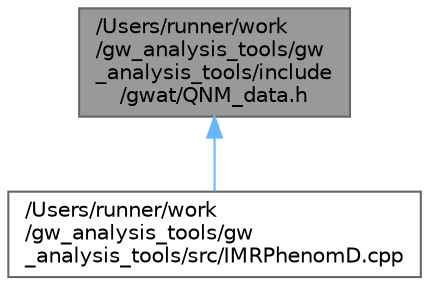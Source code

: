 digraph "/Users/runner/work/gw_analysis_tools/gw_analysis_tools/include/gwat/QNM_data.h"
{
 // LATEX_PDF_SIZE
  bgcolor="transparent";
  edge [fontname=Helvetica,fontsize=10,labelfontname=Helvetica,labelfontsize=10];
  node [fontname=Helvetica,fontsize=10,shape=box,height=0.2,width=0.4];
  Node1 [label="/Users/runner/work\l/gw_analysis_tools/gw\l_analysis_tools/include\l/gwat/QNM_data.h",height=0.2,width=0.4,color="gray40", fillcolor="grey60", style="filled", fontcolor="black",tooltip=" "];
  Node1 -> Node2 [dir="back",color="steelblue1",style="solid"];
  Node2 [label="/Users/runner/work\l/gw_analysis_tools/gw\l_analysis_tools/src/IMRPhenomD.cpp",height=0.2,width=0.4,color="grey40", fillcolor="white", style="filled",URL="$IMRPhenomD_8cpp.html",tooltip=" "];
}
